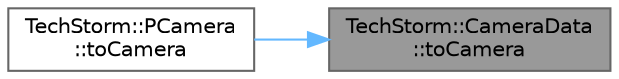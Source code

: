 digraph "TechStorm::CameraData::toCamera"
{
 // LATEX_PDF_SIZE
  bgcolor="transparent";
  edge [fontname=Helvetica,fontsize=10,labelfontname=Helvetica,labelfontsize=10];
  node [fontname=Helvetica,fontsize=10,shape=box,height=0.2,width=0.4];
  rankdir="RL";
  Node1 [id="Node000001",label="TechStorm::CameraData\l::toCamera",height=0.2,width=0.4,color="gray40", fillcolor="grey60", style="filled", fontcolor="black",tooltip=" "];
  Node1 -> Node2 [id="edge1_Node000001_Node000002",dir="back",color="steelblue1",style="solid",tooltip=" "];
  Node2 [id="Node000002",label="TechStorm::PCamera\l::toCamera",height=0.2,width=0.4,color="grey40", fillcolor="white", style="filled",URL="$class_tech_storm_1_1_p_camera.html#a66f0962696e20f7ec0605800743832f4",tooltip=" "];
}
